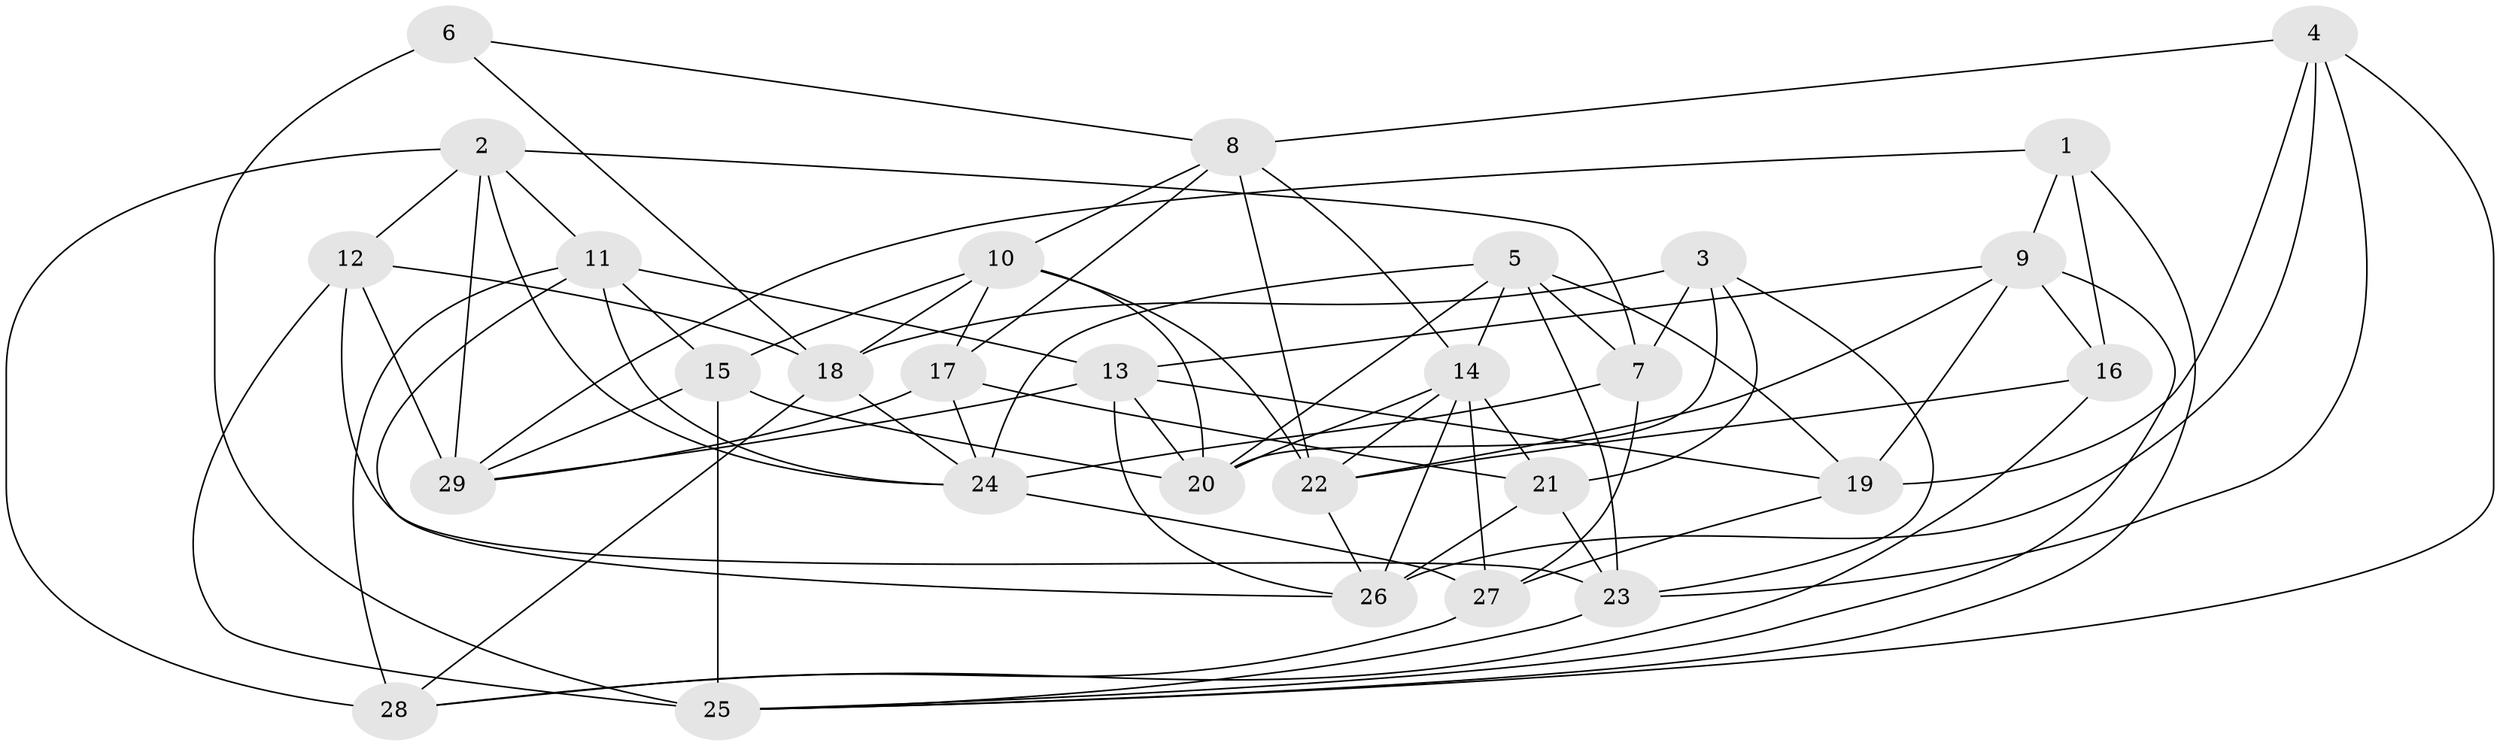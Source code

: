 // original degree distribution, {4: 1.0}
// Generated by graph-tools (version 1.1) at 2025/38/03/04/25 23:38:16]
// undirected, 29 vertices, 80 edges
graph export_dot {
  node [color=gray90,style=filled];
  1;
  2;
  3;
  4;
  5;
  6;
  7;
  8;
  9;
  10;
  11;
  12;
  13;
  14;
  15;
  16;
  17;
  18;
  19;
  20;
  21;
  22;
  23;
  24;
  25;
  26;
  27;
  28;
  29;
  1 -- 9 [weight=1.0];
  1 -- 16 [weight=1.0];
  1 -- 25 [weight=1.0];
  1 -- 29 [weight=1.0];
  2 -- 7 [weight=1.0];
  2 -- 11 [weight=1.0];
  2 -- 12 [weight=1.0];
  2 -- 24 [weight=1.0];
  2 -- 28 [weight=1.0];
  2 -- 29 [weight=1.0];
  3 -- 7 [weight=2.0];
  3 -- 18 [weight=1.0];
  3 -- 20 [weight=1.0];
  3 -- 21 [weight=1.0];
  3 -- 23 [weight=1.0];
  4 -- 8 [weight=2.0];
  4 -- 19 [weight=1.0];
  4 -- 23 [weight=1.0];
  4 -- 25 [weight=1.0];
  4 -- 26 [weight=3.0];
  5 -- 7 [weight=1.0];
  5 -- 14 [weight=1.0];
  5 -- 19 [weight=1.0];
  5 -- 20 [weight=1.0];
  5 -- 23 [weight=1.0];
  5 -- 24 [weight=1.0];
  6 -- 8 [weight=1.0];
  6 -- 18 [weight=1.0];
  6 -- 25 [weight=2.0];
  7 -- 24 [weight=1.0];
  7 -- 27 [weight=1.0];
  8 -- 10 [weight=1.0];
  8 -- 14 [weight=1.0];
  8 -- 17 [weight=2.0];
  8 -- 22 [weight=1.0];
  9 -- 13 [weight=1.0];
  9 -- 16 [weight=2.0];
  9 -- 19 [weight=2.0];
  9 -- 22 [weight=1.0];
  9 -- 25 [weight=1.0];
  10 -- 15 [weight=1.0];
  10 -- 17 [weight=1.0];
  10 -- 18 [weight=1.0];
  10 -- 20 [weight=1.0];
  10 -- 22 [weight=1.0];
  11 -- 13 [weight=1.0];
  11 -- 15 [weight=1.0];
  11 -- 24 [weight=1.0];
  11 -- 26 [weight=1.0];
  11 -- 28 [weight=1.0];
  12 -- 18 [weight=1.0];
  12 -- 23 [weight=1.0];
  12 -- 25 [weight=2.0];
  12 -- 29 [weight=1.0];
  13 -- 19 [weight=1.0];
  13 -- 20 [weight=1.0];
  13 -- 26 [weight=1.0];
  13 -- 29 [weight=1.0];
  14 -- 20 [weight=1.0];
  14 -- 21 [weight=2.0];
  14 -- 22 [weight=1.0];
  14 -- 26 [weight=1.0];
  14 -- 27 [weight=1.0];
  15 -- 20 [weight=1.0];
  15 -- 25 [weight=2.0];
  15 -- 29 [weight=1.0];
  16 -- 22 [weight=1.0];
  16 -- 28 [weight=2.0];
  17 -- 21 [weight=1.0];
  17 -- 24 [weight=1.0];
  17 -- 29 [weight=1.0];
  18 -- 24 [weight=1.0];
  18 -- 28 [weight=1.0];
  19 -- 27 [weight=1.0];
  21 -- 23 [weight=1.0];
  21 -- 26 [weight=1.0];
  22 -- 26 [weight=1.0];
  23 -- 25 [weight=1.0];
  24 -- 27 [weight=2.0];
  27 -- 28 [weight=1.0];
}
